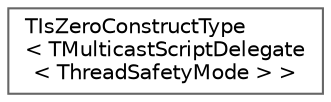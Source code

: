 digraph "Graphical Class Hierarchy"
{
 // INTERACTIVE_SVG=YES
 // LATEX_PDF_SIZE
  bgcolor="transparent";
  edge [fontname=Helvetica,fontsize=10,labelfontname=Helvetica,labelfontsize=10];
  node [fontname=Helvetica,fontsize=10,shape=box,height=0.2,width=0.4];
  rankdir="LR";
  Node0 [id="Node000000",label="TIsZeroConstructType\l\< TMulticastScriptDelegate\l\< ThreadSafetyMode \> \>",height=0.2,width=0.4,color="grey40", fillcolor="white", style="filled",URL="$dd/db9/structTIsZeroConstructType_3_01TMulticastScriptDelegate_3_01ThreadSafetyMode_01_4_01_4.html",tooltip=" "];
}
